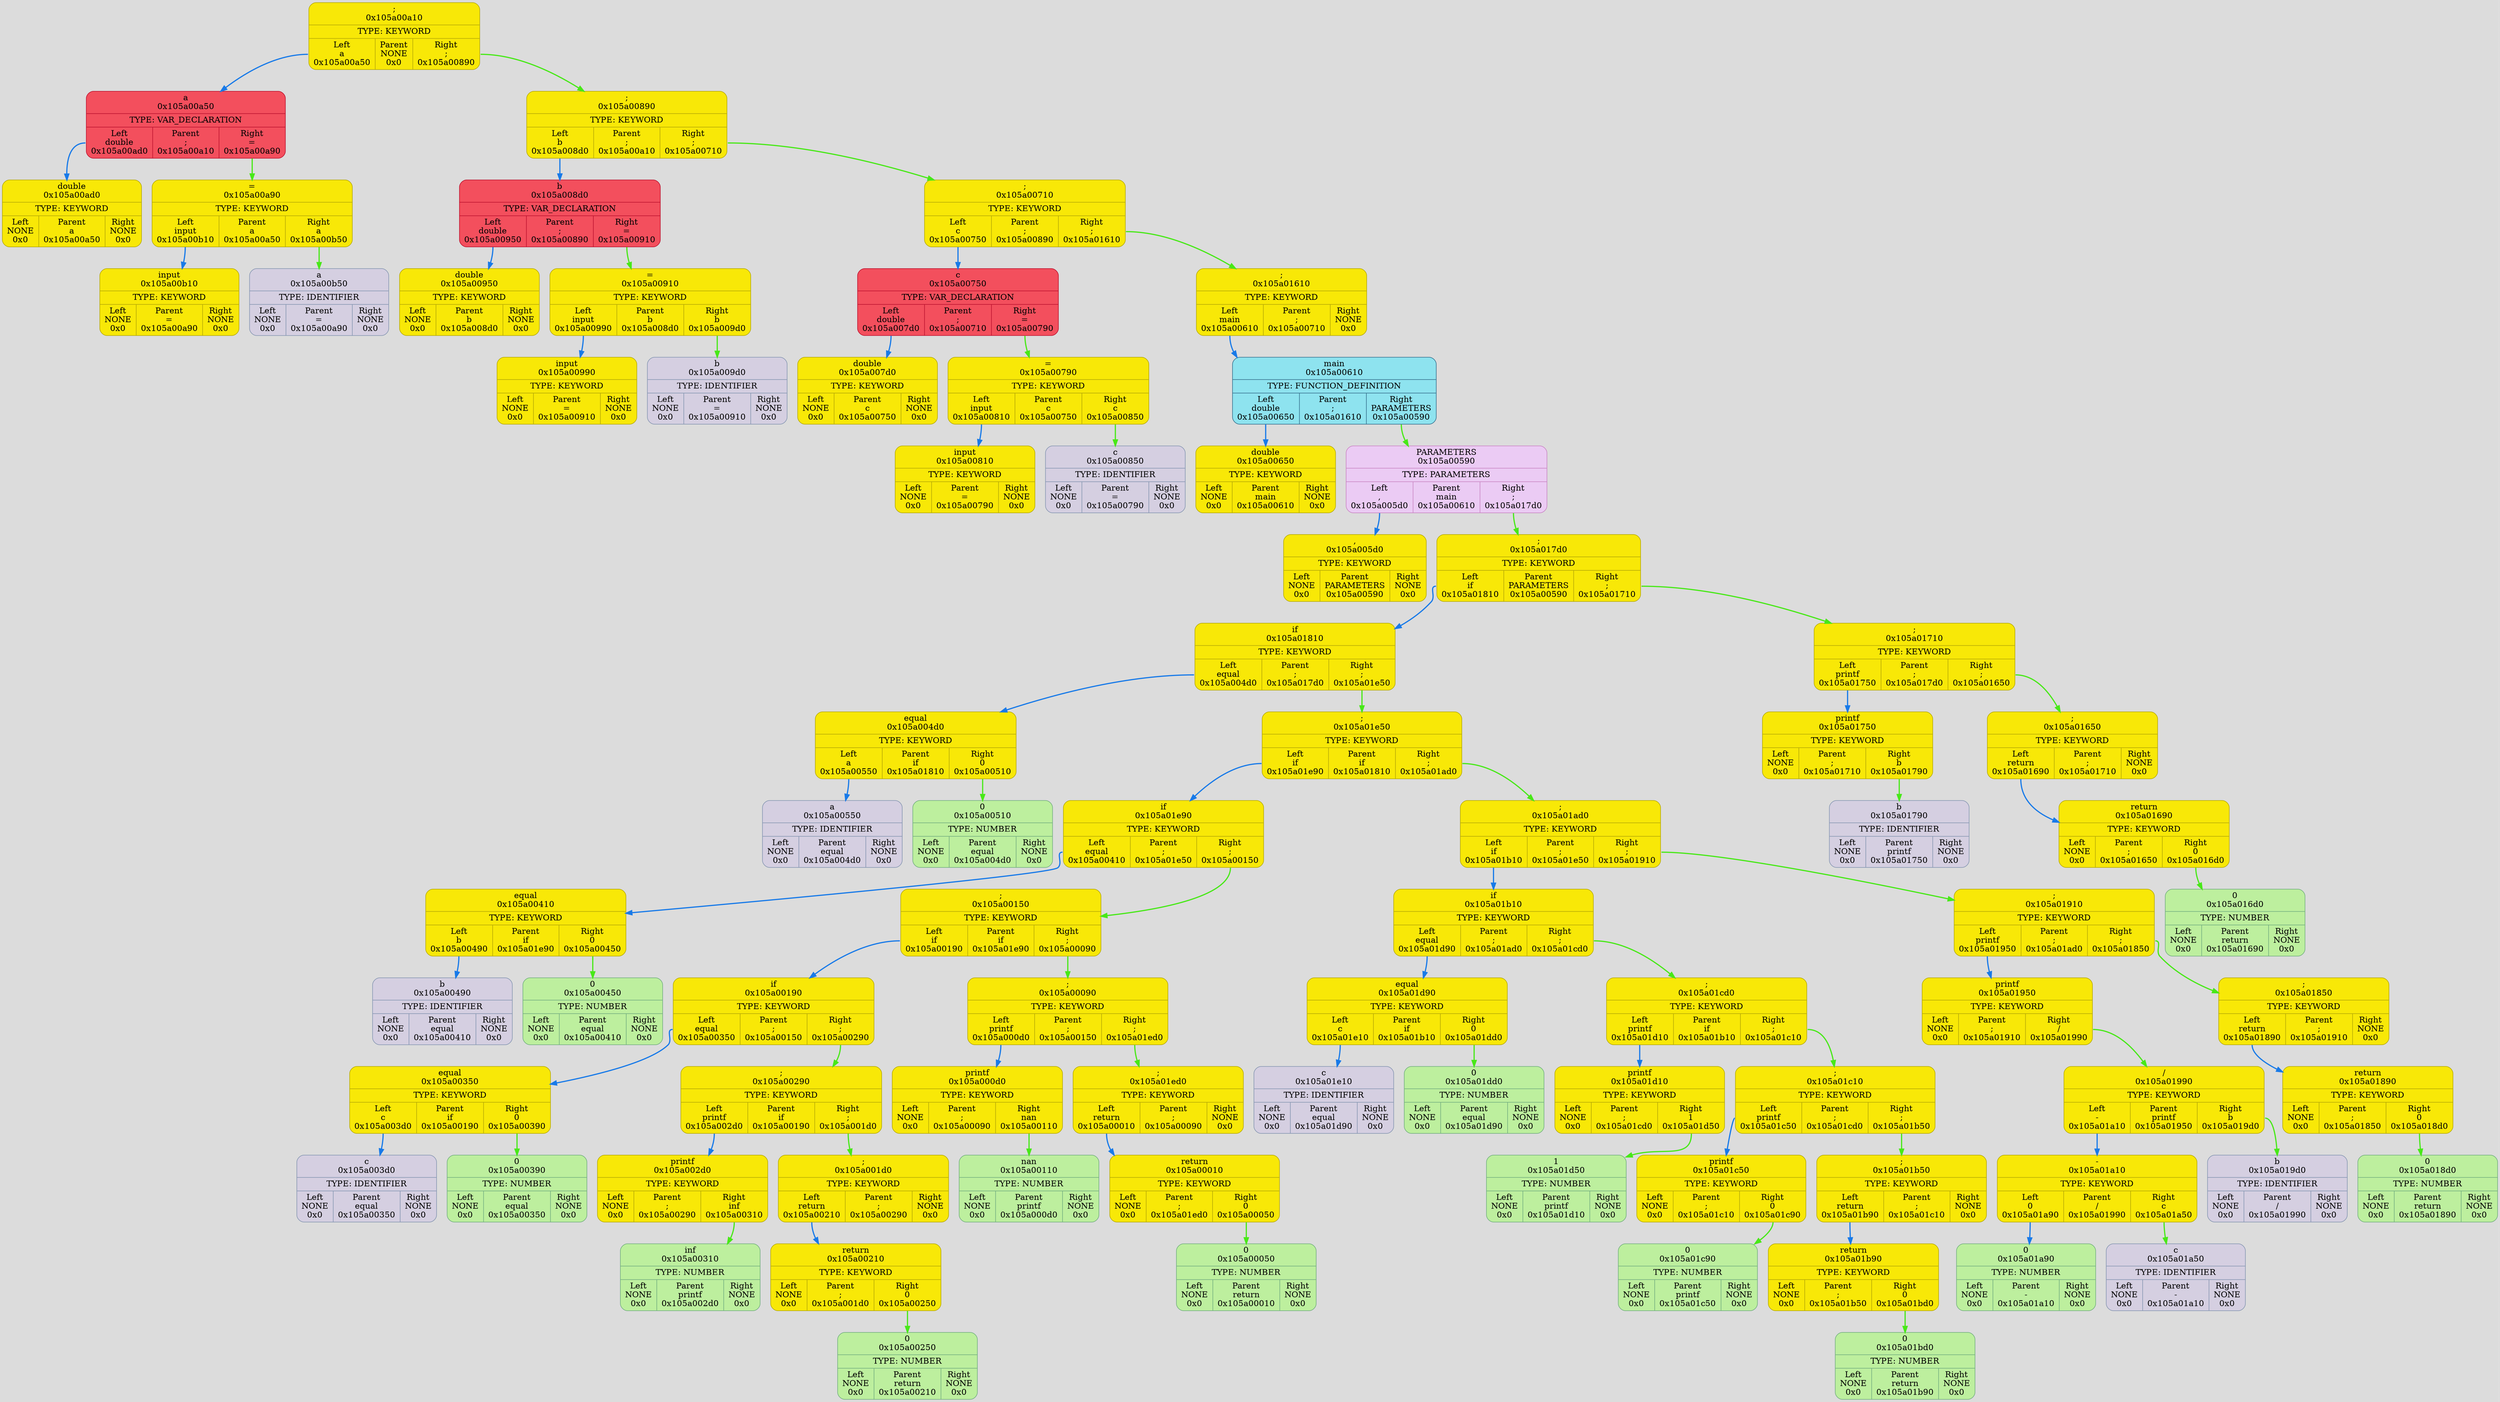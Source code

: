 digraph {
	fontname = "UbuntuMono";
	bgcolor = "#DCDCDC";

	node0x105a00a10 [ shape = Mrecord; style = filled; fillcolor = "#F8E807"; color = "#B6AA05"; fontcolor = "#000000"; label = " { ;\n0x105a00a10 | TYPE: KEYWORD| { <left> Left\na\n0x105a00a50 | Parent\nNONE\n0x0 | <right> Right\n;\n0x105a00890 } } "; ];
	node0x105a00a10:<left> -> node0x105a00a50 [ style = "bold"; color = "#187AE8"; label = ""; ];
	node0x105a00a50 [ shape = Mrecord; style = filled; fillcolor = "#F34F5D"; color = "#BD132F"; fontcolor = "#000000"; label = " { a\n0x105a00a50 | TYPE: VAR_DECLARATION| { <left> Left\ndouble\n0x105a00ad0 | Parent\n;\n0x105a00a10 | <right> Right\n=\n0x105a00a90 } } "; ];
	node0x105a00a50:<left> -> node0x105a00ad0 [ style = "bold"; color = "#187AE8"; label = ""; ];
	node0x105a00ad0 [ shape = Mrecord; style = filled; fillcolor = "#F8E807"; color = "#B6AA05"; fontcolor = "#000000"; label = " { double\n0x105a00ad0 | TYPE: KEYWORD| { <left> Left\nNONE\n0x0 | Parent\na\n0x105a00a50 | <right> Right\nNONE\n0x0 } } "; ];
	node0x105a00a90 [ shape = Mrecord; style = filled; fillcolor = "#F8E807"; color = "#B6AA05"; fontcolor = "#000000"; label = " { =\n0x105a00a90 | TYPE: KEYWORD| { <left> Left\ninput\n0x105a00b10 | Parent\na\n0x105a00a50 | <right> Right\na\n0x105a00b50 } } "; ];
	node0x105a00a90:<left> -> node0x105a00b10 [ style = "bold"; color = "#187AE8"; label = ""; ];
	node0x105a00b10 [ shape = Mrecord; style = filled; fillcolor = "#F8E807"; color = "#B6AA05"; fontcolor = "#000000"; label = " { input\n0x105a00b10 | TYPE: KEYWORD| { <left> Left\nNONE\n0x0 | Parent\n=\n0x105a00a90 | <right> Right\nNONE\n0x0 } } "; ];
	node0x105a00b50 [ shape = Mrecord; style = filled; fillcolor = "#D5CFE1"; color = "#8797b2"; fontcolor = "#000000"; label = " { a\n0x105a00b50 | TYPE: IDENTIFIER| { <left> Left\nNONE\n0x0 | Parent\n=\n0x105a00a90 | <right> Right\nNONE\n0x0 } } "; ];
	node0x105a00a90:<right> -> node0x105a00b50 [ style = "bold"; color = "#48E818"; label = ""; ];
	node0x105a00a50:<right> -> node0x105a00a90 [ style = "bold"; color = "#48E818"; label = ""; ];
	node0x105a00890 [ shape = Mrecord; style = filled; fillcolor = "#F8E807"; color = "#B6AA05"; fontcolor = "#000000"; label = " { ;\n0x105a00890 | TYPE: KEYWORD| { <left> Left\nb\n0x105a008d0 | Parent\n;\n0x105a00a10 | <right> Right\n;\n0x105a00710 } } "; ];
	node0x105a00890:<left> -> node0x105a008d0 [ style = "bold"; color = "#187AE8"; label = ""; ];
	node0x105a008d0 [ shape = Mrecord; style = filled; fillcolor = "#F34F5D"; color = "#BD132F"; fontcolor = "#000000"; label = " { b\n0x105a008d0 | TYPE: VAR_DECLARATION| { <left> Left\ndouble\n0x105a00950 | Parent\n;\n0x105a00890 | <right> Right\n=\n0x105a00910 } } "; ];
	node0x105a008d0:<left> -> node0x105a00950 [ style = "bold"; color = "#187AE8"; label = ""; ];
	node0x105a00950 [ shape = Mrecord; style = filled; fillcolor = "#F8E807"; color = "#B6AA05"; fontcolor = "#000000"; label = " { double\n0x105a00950 | TYPE: KEYWORD| { <left> Left\nNONE\n0x0 | Parent\nb\n0x105a008d0 | <right> Right\nNONE\n0x0 } } "; ];
	node0x105a00910 [ shape = Mrecord; style = filled; fillcolor = "#F8E807"; color = "#B6AA05"; fontcolor = "#000000"; label = " { =\n0x105a00910 | TYPE: KEYWORD| { <left> Left\ninput\n0x105a00990 | Parent\nb\n0x105a008d0 | <right> Right\nb\n0x105a009d0 } } "; ];
	node0x105a00910:<left> -> node0x105a00990 [ style = "bold"; color = "#187AE8"; label = ""; ];
	node0x105a00990 [ shape = Mrecord; style = filled; fillcolor = "#F8E807"; color = "#B6AA05"; fontcolor = "#000000"; label = " { input\n0x105a00990 | TYPE: KEYWORD| { <left> Left\nNONE\n0x0 | Parent\n=\n0x105a00910 | <right> Right\nNONE\n0x0 } } "; ];
	node0x105a009d0 [ shape = Mrecord; style = filled; fillcolor = "#D5CFE1"; color = "#8797b2"; fontcolor = "#000000"; label = " { b\n0x105a009d0 | TYPE: IDENTIFIER| { <left> Left\nNONE\n0x0 | Parent\n=\n0x105a00910 | <right> Right\nNONE\n0x0 } } "; ];
	node0x105a00910:<right> -> node0x105a009d0 [ style = "bold"; color = "#48E818"; label = ""; ];
	node0x105a008d0:<right> -> node0x105a00910 [ style = "bold"; color = "#48E818"; label = ""; ];
	node0x105a00710 [ shape = Mrecord; style = filled; fillcolor = "#F8E807"; color = "#B6AA05"; fontcolor = "#000000"; label = " { ;\n0x105a00710 | TYPE: KEYWORD| { <left> Left\nc\n0x105a00750 | Parent\n;\n0x105a00890 | <right> Right\n;\n0x105a01610 } } "; ];
	node0x105a00710:<left> -> node0x105a00750 [ style = "bold"; color = "#187AE8"; label = ""; ];
	node0x105a00750 [ shape = Mrecord; style = filled; fillcolor = "#F34F5D"; color = "#BD132F"; fontcolor = "#000000"; label = " { c\n0x105a00750 | TYPE: VAR_DECLARATION| { <left> Left\ndouble\n0x105a007d0 | Parent\n;\n0x105a00710 | <right> Right\n=\n0x105a00790 } } "; ];
	node0x105a00750:<left> -> node0x105a007d0 [ style = "bold"; color = "#187AE8"; label = ""; ];
	node0x105a007d0 [ shape = Mrecord; style = filled; fillcolor = "#F8E807"; color = "#B6AA05"; fontcolor = "#000000"; label = " { double\n0x105a007d0 | TYPE: KEYWORD| { <left> Left\nNONE\n0x0 | Parent\nc\n0x105a00750 | <right> Right\nNONE\n0x0 } } "; ];
	node0x105a00790 [ shape = Mrecord; style = filled; fillcolor = "#F8E807"; color = "#B6AA05"; fontcolor = "#000000"; label = " { =\n0x105a00790 | TYPE: KEYWORD| { <left> Left\ninput\n0x105a00810 | Parent\nc\n0x105a00750 | <right> Right\nc\n0x105a00850 } } "; ];
	node0x105a00790:<left> -> node0x105a00810 [ style = "bold"; color = "#187AE8"; label = ""; ];
	node0x105a00810 [ shape = Mrecord; style = filled; fillcolor = "#F8E807"; color = "#B6AA05"; fontcolor = "#000000"; label = " { input\n0x105a00810 | TYPE: KEYWORD| { <left> Left\nNONE\n0x0 | Parent\n=\n0x105a00790 | <right> Right\nNONE\n0x0 } } "; ];
	node0x105a00850 [ shape = Mrecord; style = filled; fillcolor = "#D5CFE1"; color = "#8797b2"; fontcolor = "#000000"; label = " { c\n0x105a00850 | TYPE: IDENTIFIER| { <left> Left\nNONE\n0x0 | Parent\n=\n0x105a00790 | <right> Right\nNONE\n0x0 } } "; ];
	node0x105a00790:<right> -> node0x105a00850 [ style = "bold"; color = "#48E818"; label = ""; ];
	node0x105a00750:<right> -> node0x105a00790 [ style = "bold"; color = "#48E818"; label = ""; ];
	node0x105a01610 [ shape = Mrecord; style = filled; fillcolor = "#F8E807"; color = "#B6AA05"; fontcolor = "#000000"; label = " { ;\n0x105a01610 | TYPE: KEYWORD| { <left> Left\nmain\n0x105a00610 | Parent\n;\n0x105a00710 | <right> Right\nNONE\n0x0 } } "; ];
	node0x105a01610:<left> -> node0x105a00610 [ style = "bold"; color = "#187AE8"; label = ""; ];
	node0x105a00610 [ shape = Mrecord; style = filled; fillcolor = "#8EE3EF"; color = "#37718E"; fontcolor = "#000000"; label = " { main\n0x105a00610 | TYPE: FUNCTION_DEFINITION| { <left> Left\ndouble\n0x105a00650 | Parent\n;\n0x105a01610 | <right> Right\nPARAMETERS\n0x105a00590 } } "; ];
	node0x105a00610:<left> -> node0x105a00650 [ style = "bold"; color = "#187AE8"; label = ""; ];
	node0x105a00650 [ shape = Mrecord; style = filled; fillcolor = "#F8E807"; color = "#B6AA05"; fontcolor = "#000000"; label = " { double\n0x105a00650 | TYPE: KEYWORD| { <left> Left\nNONE\n0x0 | Parent\nmain\n0x105a00610 | <right> Right\nNONE\n0x0 } } "; ];
	node0x105a00590 [ shape = Mrecord; style = filled; fillcolor = "#EBCBF4"; color = "#C986C3"; fontcolor = "#000000"; label = " { PARAMETERS\n0x105a00590 | TYPE: PARAMETERS| { <left> Left\n,\n0x105a005d0 | Parent\nmain\n0x105a00610 | <right> Right\n;\n0x105a017d0 } } "; ];
	node0x105a00590:<left> -> node0x105a005d0 [ style = "bold"; color = "#187AE8"; label = ""; ];
	node0x105a005d0 [ shape = Mrecord; style = filled; fillcolor = "#F8E807"; color = "#B6AA05"; fontcolor = "#000000"; label = " { ,\n0x105a005d0 | TYPE: KEYWORD| { <left> Left\nNONE\n0x0 | Parent\nPARAMETERS\n0x105a00590 | <right> Right\nNONE\n0x0 } } "; ];
	node0x105a017d0 [ shape = Mrecord; style = filled; fillcolor = "#F8E807"; color = "#B6AA05"; fontcolor = "#000000"; label = " { ;\n0x105a017d0 | TYPE: KEYWORD| { <left> Left\nif\n0x105a01810 | Parent\nPARAMETERS\n0x105a00590 | <right> Right\n;\n0x105a01710 } } "; ];
	node0x105a017d0:<left> -> node0x105a01810 [ style = "bold"; color = "#187AE8"; label = ""; ];
	node0x105a01810 [ shape = Mrecord; style = filled; fillcolor = "#F8E807"; color = "#B6AA05"; fontcolor = "#000000"; label = " { if\n0x105a01810 | TYPE: KEYWORD| { <left> Left\nequal\n0x105a004d0 | Parent\n;\n0x105a017d0 | <right> Right\n;\n0x105a01e50 } } "; ];
	node0x105a01810:<left> -> node0x105a004d0 [ style = "bold"; color = "#187AE8"; label = ""; ];
	node0x105a004d0 [ shape = Mrecord; style = filled; fillcolor = "#F8E807"; color = "#B6AA05"; fontcolor = "#000000"; label = " { equal\n0x105a004d0 | TYPE: KEYWORD| { <left> Left\na\n0x105a00550 | Parent\nif\n0x105a01810 | <right> Right\n0\n0x105a00510 } } "; ];
	node0x105a004d0:<left> -> node0x105a00550 [ style = "bold"; color = "#187AE8"; label = ""; ];
	node0x105a00550 [ shape = Mrecord; style = filled; fillcolor = "#D5CFE1"; color = "#8797b2"; fontcolor = "#000000"; label = " { a\n0x105a00550 | TYPE: IDENTIFIER| { <left> Left\nNONE\n0x0 | Parent\nequal\n0x105a004d0 | <right> Right\nNONE\n0x0 } } "; ];
	node0x105a00510 [ shape = Mrecord; style = filled; fillcolor = "#BDEF9E"; color = "#74AF80"; fontcolor = "#000000"; label = " { 0\n0x105a00510 | TYPE: NUMBER| { <left> Left\nNONE\n0x0 | Parent\nequal\n0x105a004d0 | <right> Right\nNONE\n0x0 } } "; ];
	node0x105a004d0:<right> -> node0x105a00510 [ style = "bold"; color = "#48E818"; label = ""; ];
	node0x105a01e50 [ shape = Mrecord; style = filled; fillcolor = "#F8E807"; color = "#B6AA05"; fontcolor = "#000000"; label = " { ;\n0x105a01e50 | TYPE: KEYWORD| { <left> Left\nif\n0x105a01e90 | Parent\nif\n0x105a01810 | <right> Right\n;\n0x105a01ad0 } } "; ];
	node0x105a01e50:<left> -> node0x105a01e90 [ style = "bold"; color = "#187AE8"; label = ""; ];
	node0x105a01e90 [ shape = Mrecord; style = filled; fillcolor = "#F8E807"; color = "#B6AA05"; fontcolor = "#000000"; label = " { if\n0x105a01e90 | TYPE: KEYWORD| { <left> Left\nequal\n0x105a00410 | Parent\n;\n0x105a01e50 | <right> Right\n;\n0x105a00150 } } "; ];
	node0x105a01e90:<left> -> node0x105a00410 [ style = "bold"; color = "#187AE8"; label = ""; ];
	node0x105a00410 [ shape = Mrecord; style = filled; fillcolor = "#F8E807"; color = "#B6AA05"; fontcolor = "#000000"; label = " { equal\n0x105a00410 | TYPE: KEYWORD| { <left> Left\nb\n0x105a00490 | Parent\nif\n0x105a01e90 | <right> Right\n0\n0x105a00450 } } "; ];
	node0x105a00410:<left> -> node0x105a00490 [ style = "bold"; color = "#187AE8"; label = ""; ];
	node0x105a00490 [ shape = Mrecord; style = filled; fillcolor = "#D5CFE1"; color = "#8797b2"; fontcolor = "#000000"; label = " { b\n0x105a00490 | TYPE: IDENTIFIER| { <left> Left\nNONE\n0x0 | Parent\nequal\n0x105a00410 | <right> Right\nNONE\n0x0 } } "; ];
	node0x105a00450 [ shape = Mrecord; style = filled; fillcolor = "#BDEF9E"; color = "#74AF80"; fontcolor = "#000000"; label = " { 0\n0x105a00450 | TYPE: NUMBER| { <left> Left\nNONE\n0x0 | Parent\nequal\n0x105a00410 | <right> Right\nNONE\n0x0 } } "; ];
	node0x105a00410:<right> -> node0x105a00450 [ style = "bold"; color = "#48E818"; label = ""; ];
	node0x105a00150 [ shape = Mrecord; style = filled; fillcolor = "#F8E807"; color = "#B6AA05"; fontcolor = "#000000"; label = " { ;\n0x105a00150 | TYPE: KEYWORD| { <left> Left\nif\n0x105a00190 | Parent\nif\n0x105a01e90 | <right> Right\n;\n0x105a00090 } } "; ];
	node0x105a00150:<left> -> node0x105a00190 [ style = "bold"; color = "#187AE8"; label = ""; ];
	node0x105a00190 [ shape = Mrecord; style = filled; fillcolor = "#F8E807"; color = "#B6AA05"; fontcolor = "#000000"; label = " { if\n0x105a00190 | TYPE: KEYWORD| { <left> Left\nequal\n0x105a00350 | Parent\n;\n0x105a00150 | <right> Right\n;\n0x105a00290 } } "; ];
	node0x105a00190:<left> -> node0x105a00350 [ style = "bold"; color = "#187AE8"; label = ""; ];
	node0x105a00350 [ shape = Mrecord; style = filled; fillcolor = "#F8E807"; color = "#B6AA05"; fontcolor = "#000000"; label = " { equal\n0x105a00350 | TYPE: KEYWORD| { <left> Left\nc\n0x105a003d0 | Parent\nif\n0x105a00190 | <right> Right\n0\n0x105a00390 } } "; ];
	node0x105a00350:<left> -> node0x105a003d0 [ style = "bold"; color = "#187AE8"; label = ""; ];
	node0x105a003d0 [ shape = Mrecord; style = filled; fillcolor = "#D5CFE1"; color = "#8797b2"; fontcolor = "#000000"; label = " { c\n0x105a003d0 | TYPE: IDENTIFIER| { <left> Left\nNONE\n0x0 | Parent\nequal\n0x105a00350 | <right> Right\nNONE\n0x0 } } "; ];
	node0x105a00390 [ shape = Mrecord; style = filled; fillcolor = "#BDEF9E"; color = "#74AF80"; fontcolor = "#000000"; label = " { 0\n0x105a00390 | TYPE: NUMBER| { <left> Left\nNONE\n0x0 | Parent\nequal\n0x105a00350 | <right> Right\nNONE\n0x0 } } "; ];
	node0x105a00350:<right> -> node0x105a00390 [ style = "bold"; color = "#48E818"; label = ""; ];
	node0x105a00290 [ shape = Mrecord; style = filled; fillcolor = "#F8E807"; color = "#B6AA05"; fontcolor = "#000000"; label = " { ;\n0x105a00290 | TYPE: KEYWORD| { <left> Left\nprintf\n0x105a002d0 | Parent\nif\n0x105a00190 | <right> Right\n;\n0x105a001d0 } } "; ];
	node0x105a00290:<left> -> node0x105a002d0 [ style = "bold"; color = "#187AE8"; label = ""; ];
	node0x105a002d0 [ shape = Mrecord; style = filled; fillcolor = "#F8E807"; color = "#B6AA05"; fontcolor = "#000000"; label = " { printf\n0x105a002d0 | TYPE: KEYWORD| { <left> Left\nNONE\n0x0 | Parent\n;\n0x105a00290 | <right> Right\ninf\n0x105a00310 } } "; ];
	node0x105a00310 [ shape = Mrecord; style = filled; fillcolor = "#BDEF9E"; color = "#74AF80"; fontcolor = "#000000"; label = " { inf\n0x105a00310 | TYPE: NUMBER| { <left> Left\nNONE\n0x0 | Parent\nprintf\n0x105a002d0 | <right> Right\nNONE\n0x0 } } "; ];
	node0x105a002d0:<right> -> node0x105a00310 [ style = "bold"; color = "#48E818"; label = ""; ];
	node0x105a001d0 [ shape = Mrecord; style = filled; fillcolor = "#F8E807"; color = "#B6AA05"; fontcolor = "#000000"; label = " { ;\n0x105a001d0 | TYPE: KEYWORD| { <left> Left\nreturn\n0x105a00210 | Parent\n;\n0x105a00290 | <right> Right\nNONE\n0x0 } } "; ];
	node0x105a001d0:<left> -> node0x105a00210 [ style = "bold"; color = "#187AE8"; label = ""; ];
	node0x105a00210 [ shape = Mrecord; style = filled; fillcolor = "#F8E807"; color = "#B6AA05"; fontcolor = "#000000"; label = " { return\n0x105a00210 | TYPE: KEYWORD| { <left> Left\nNONE\n0x0 | Parent\n;\n0x105a001d0 | <right> Right\n0\n0x105a00250 } } "; ];
	node0x105a00250 [ shape = Mrecord; style = filled; fillcolor = "#BDEF9E"; color = "#74AF80"; fontcolor = "#000000"; label = " { 0\n0x105a00250 | TYPE: NUMBER| { <left> Left\nNONE\n0x0 | Parent\nreturn\n0x105a00210 | <right> Right\nNONE\n0x0 } } "; ];
	node0x105a00210:<right> -> node0x105a00250 [ style = "bold"; color = "#48E818"; label = ""; ];
	node0x105a00290:<right> -> node0x105a001d0 [ style = "bold"; color = "#48E818"; label = ""; ];
	node0x105a00190:<right> -> node0x105a00290 [ style = "bold"; color = "#48E818"; label = ""; ];
	node0x105a00090 [ shape = Mrecord; style = filled; fillcolor = "#F8E807"; color = "#B6AA05"; fontcolor = "#000000"; label = " { ;\n0x105a00090 | TYPE: KEYWORD| { <left> Left\nprintf\n0x105a000d0 | Parent\n;\n0x105a00150 | <right> Right\n;\n0x105a01ed0 } } "; ];
	node0x105a00090:<left> -> node0x105a000d0 [ style = "bold"; color = "#187AE8"; label = ""; ];
	node0x105a000d0 [ shape = Mrecord; style = filled; fillcolor = "#F8E807"; color = "#B6AA05"; fontcolor = "#000000"; label = " { printf\n0x105a000d0 | TYPE: KEYWORD| { <left> Left\nNONE\n0x0 | Parent\n;\n0x105a00090 | <right> Right\nnan\n0x105a00110 } } "; ];
	node0x105a00110 [ shape = Mrecord; style = filled; fillcolor = "#BDEF9E"; color = "#74AF80"; fontcolor = "#000000"; label = " { nan\n0x105a00110 | TYPE: NUMBER| { <left> Left\nNONE\n0x0 | Parent\nprintf\n0x105a000d0 | <right> Right\nNONE\n0x0 } } "; ];
	node0x105a000d0:<right> -> node0x105a00110 [ style = "bold"; color = "#48E818"; label = ""; ];
	node0x105a01ed0 [ shape = Mrecord; style = filled; fillcolor = "#F8E807"; color = "#B6AA05"; fontcolor = "#000000"; label = " { ;\n0x105a01ed0 | TYPE: KEYWORD| { <left> Left\nreturn\n0x105a00010 | Parent\n;\n0x105a00090 | <right> Right\nNONE\n0x0 } } "; ];
	node0x105a01ed0:<left> -> node0x105a00010 [ style = "bold"; color = "#187AE8"; label = ""; ];
	node0x105a00010 [ shape = Mrecord; style = filled; fillcolor = "#F8E807"; color = "#B6AA05"; fontcolor = "#000000"; label = " { return\n0x105a00010 | TYPE: KEYWORD| { <left> Left\nNONE\n0x0 | Parent\n;\n0x105a01ed0 | <right> Right\n0\n0x105a00050 } } "; ];
	node0x105a00050 [ shape = Mrecord; style = filled; fillcolor = "#BDEF9E"; color = "#74AF80"; fontcolor = "#000000"; label = " { 0\n0x105a00050 | TYPE: NUMBER| { <left> Left\nNONE\n0x0 | Parent\nreturn\n0x105a00010 | <right> Right\nNONE\n0x0 } } "; ];
	node0x105a00010:<right> -> node0x105a00050 [ style = "bold"; color = "#48E818"; label = ""; ];
	node0x105a00090:<right> -> node0x105a01ed0 [ style = "bold"; color = "#48E818"; label = ""; ];
	node0x105a00150:<right> -> node0x105a00090 [ style = "bold"; color = "#48E818"; label = ""; ];
	node0x105a01e90:<right> -> node0x105a00150 [ style = "bold"; color = "#48E818"; label = ""; ];
	node0x105a01ad0 [ shape = Mrecord; style = filled; fillcolor = "#F8E807"; color = "#B6AA05"; fontcolor = "#000000"; label = " { ;\n0x105a01ad0 | TYPE: KEYWORD| { <left> Left\nif\n0x105a01b10 | Parent\n;\n0x105a01e50 | <right> Right\n;\n0x105a01910 } } "; ];
	node0x105a01ad0:<left> -> node0x105a01b10 [ style = "bold"; color = "#187AE8"; label = ""; ];
	node0x105a01b10 [ shape = Mrecord; style = filled; fillcolor = "#F8E807"; color = "#B6AA05"; fontcolor = "#000000"; label = " { if\n0x105a01b10 | TYPE: KEYWORD| { <left> Left\nequal\n0x105a01d90 | Parent\n;\n0x105a01ad0 | <right> Right\n;\n0x105a01cd0 } } "; ];
	node0x105a01b10:<left> -> node0x105a01d90 [ style = "bold"; color = "#187AE8"; label = ""; ];
	node0x105a01d90 [ shape = Mrecord; style = filled; fillcolor = "#F8E807"; color = "#B6AA05"; fontcolor = "#000000"; label = " { equal\n0x105a01d90 | TYPE: KEYWORD| { <left> Left\nc\n0x105a01e10 | Parent\nif\n0x105a01b10 | <right> Right\n0\n0x105a01dd0 } } "; ];
	node0x105a01d90:<left> -> node0x105a01e10 [ style = "bold"; color = "#187AE8"; label = ""; ];
	node0x105a01e10 [ shape = Mrecord; style = filled; fillcolor = "#D5CFE1"; color = "#8797b2"; fontcolor = "#000000"; label = " { c\n0x105a01e10 | TYPE: IDENTIFIER| { <left> Left\nNONE\n0x0 | Parent\nequal\n0x105a01d90 | <right> Right\nNONE\n0x0 } } "; ];
	node0x105a01dd0 [ shape = Mrecord; style = filled; fillcolor = "#BDEF9E"; color = "#74AF80"; fontcolor = "#000000"; label = " { 0\n0x105a01dd0 | TYPE: NUMBER| { <left> Left\nNONE\n0x0 | Parent\nequal\n0x105a01d90 | <right> Right\nNONE\n0x0 } } "; ];
	node0x105a01d90:<right> -> node0x105a01dd0 [ style = "bold"; color = "#48E818"; label = ""; ];
	node0x105a01cd0 [ shape = Mrecord; style = filled; fillcolor = "#F8E807"; color = "#B6AA05"; fontcolor = "#000000"; label = " { ;\n0x105a01cd0 | TYPE: KEYWORD| { <left> Left\nprintf\n0x105a01d10 | Parent\nif\n0x105a01b10 | <right> Right\n;\n0x105a01c10 } } "; ];
	node0x105a01cd0:<left> -> node0x105a01d10 [ style = "bold"; color = "#187AE8"; label = ""; ];
	node0x105a01d10 [ shape = Mrecord; style = filled; fillcolor = "#F8E807"; color = "#B6AA05"; fontcolor = "#000000"; label = " { printf\n0x105a01d10 | TYPE: KEYWORD| { <left> Left\nNONE\n0x0 | Parent\n;\n0x105a01cd0 | <right> Right\n1\n0x105a01d50 } } "; ];
	node0x105a01d50 [ shape = Mrecord; style = filled; fillcolor = "#BDEF9E"; color = "#74AF80"; fontcolor = "#000000"; label = " { 1\n0x105a01d50 | TYPE: NUMBER| { <left> Left\nNONE\n0x0 | Parent\nprintf\n0x105a01d10 | <right> Right\nNONE\n0x0 } } "; ];
	node0x105a01d10:<right> -> node0x105a01d50 [ style = "bold"; color = "#48E818"; label = ""; ];
	node0x105a01c10 [ shape = Mrecord; style = filled; fillcolor = "#F8E807"; color = "#B6AA05"; fontcolor = "#000000"; label = " { ;\n0x105a01c10 | TYPE: KEYWORD| { <left> Left\nprintf\n0x105a01c50 | Parent\n;\n0x105a01cd0 | <right> Right\n;\n0x105a01b50 } } "; ];
	node0x105a01c10:<left> -> node0x105a01c50 [ style = "bold"; color = "#187AE8"; label = ""; ];
	node0x105a01c50 [ shape = Mrecord; style = filled; fillcolor = "#F8E807"; color = "#B6AA05"; fontcolor = "#000000"; label = " { printf\n0x105a01c50 | TYPE: KEYWORD| { <left> Left\nNONE\n0x0 | Parent\n;\n0x105a01c10 | <right> Right\n0\n0x105a01c90 } } "; ];
	node0x105a01c90 [ shape = Mrecord; style = filled; fillcolor = "#BDEF9E"; color = "#74AF80"; fontcolor = "#000000"; label = " { 0\n0x105a01c90 | TYPE: NUMBER| { <left> Left\nNONE\n0x0 | Parent\nprintf\n0x105a01c50 | <right> Right\nNONE\n0x0 } } "; ];
	node0x105a01c50:<right> -> node0x105a01c90 [ style = "bold"; color = "#48E818"; label = ""; ];
	node0x105a01b50 [ shape = Mrecord; style = filled; fillcolor = "#F8E807"; color = "#B6AA05"; fontcolor = "#000000"; label = " { ;\n0x105a01b50 | TYPE: KEYWORD| { <left> Left\nreturn\n0x105a01b90 | Parent\n;\n0x105a01c10 | <right> Right\nNONE\n0x0 } } "; ];
	node0x105a01b50:<left> -> node0x105a01b90 [ style = "bold"; color = "#187AE8"; label = ""; ];
	node0x105a01b90 [ shape = Mrecord; style = filled; fillcolor = "#F8E807"; color = "#B6AA05"; fontcolor = "#000000"; label = " { return\n0x105a01b90 | TYPE: KEYWORD| { <left> Left\nNONE\n0x0 | Parent\n;\n0x105a01b50 | <right> Right\n0\n0x105a01bd0 } } "; ];
	node0x105a01bd0 [ shape = Mrecord; style = filled; fillcolor = "#BDEF9E"; color = "#74AF80"; fontcolor = "#000000"; label = " { 0\n0x105a01bd0 | TYPE: NUMBER| { <left> Left\nNONE\n0x0 | Parent\nreturn\n0x105a01b90 | <right> Right\nNONE\n0x0 } } "; ];
	node0x105a01b90:<right> -> node0x105a01bd0 [ style = "bold"; color = "#48E818"; label = ""; ];
	node0x105a01c10:<right> -> node0x105a01b50 [ style = "bold"; color = "#48E818"; label = ""; ];
	node0x105a01cd0:<right> -> node0x105a01c10 [ style = "bold"; color = "#48E818"; label = ""; ];
	node0x105a01b10:<right> -> node0x105a01cd0 [ style = "bold"; color = "#48E818"; label = ""; ];
	node0x105a01910 [ shape = Mrecord; style = filled; fillcolor = "#F8E807"; color = "#B6AA05"; fontcolor = "#000000"; label = " { ;\n0x105a01910 | TYPE: KEYWORD| { <left> Left\nprintf\n0x105a01950 | Parent\n;\n0x105a01ad0 | <right> Right\n;\n0x105a01850 } } "; ];
	node0x105a01910:<left> -> node0x105a01950 [ style = "bold"; color = "#187AE8"; label = ""; ];
	node0x105a01950 [ shape = Mrecord; style = filled; fillcolor = "#F8E807"; color = "#B6AA05"; fontcolor = "#000000"; label = " { printf\n0x105a01950 | TYPE: KEYWORD| { <left> Left\nNONE\n0x0 | Parent\n;\n0x105a01910 | <right> Right\n/\n0x105a01990 } } "; ];
	node0x105a01990 [ shape = Mrecord; style = filled; fillcolor = "#F8E807"; color = "#B6AA05"; fontcolor = "#000000"; label = " { /\n0x105a01990 | TYPE: KEYWORD| { <left> Left\n-\n0x105a01a10 | Parent\nprintf\n0x105a01950 | <right> Right\nb\n0x105a019d0 } } "; ];
	node0x105a01990:<left> -> node0x105a01a10 [ style = "bold"; color = "#187AE8"; label = ""; ];
	node0x105a01a10 [ shape = Mrecord; style = filled; fillcolor = "#F8E807"; color = "#B6AA05"; fontcolor = "#000000"; label = " { -\n0x105a01a10 | TYPE: KEYWORD| { <left> Left\n0\n0x105a01a90 | Parent\n/\n0x105a01990 | <right> Right\nc\n0x105a01a50 } } "; ];
	node0x105a01a10:<left> -> node0x105a01a90 [ style = "bold"; color = "#187AE8"; label = ""; ];
	node0x105a01a90 [ shape = Mrecord; style = filled; fillcolor = "#BDEF9E"; color = "#74AF80"; fontcolor = "#000000"; label = " { 0\n0x105a01a90 | TYPE: NUMBER| { <left> Left\nNONE\n0x0 | Parent\n-\n0x105a01a10 | <right> Right\nNONE\n0x0 } } "; ];
	node0x105a01a50 [ shape = Mrecord; style = filled; fillcolor = "#D5CFE1"; color = "#8797b2"; fontcolor = "#000000"; label = " { c\n0x105a01a50 | TYPE: IDENTIFIER| { <left> Left\nNONE\n0x0 | Parent\n-\n0x105a01a10 | <right> Right\nNONE\n0x0 } } "; ];
	node0x105a01a10:<right> -> node0x105a01a50 [ style = "bold"; color = "#48E818"; label = ""; ];
	node0x105a019d0 [ shape = Mrecord; style = filled; fillcolor = "#D5CFE1"; color = "#8797b2"; fontcolor = "#000000"; label = " { b\n0x105a019d0 | TYPE: IDENTIFIER| { <left> Left\nNONE\n0x0 | Parent\n/\n0x105a01990 | <right> Right\nNONE\n0x0 } } "; ];
	node0x105a01990:<right> -> node0x105a019d0 [ style = "bold"; color = "#48E818"; label = ""; ];
	node0x105a01950:<right> -> node0x105a01990 [ style = "bold"; color = "#48E818"; label = ""; ];
	node0x105a01850 [ shape = Mrecord; style = filled; fillcolor = "#F8E807"; color = "#B6AA05"; fontcolor = "#000000"; label = " { ;\n0x105a01850 | TYPE: KEYWORD| { <left> Left\nreturn\n0x105a01890 | Parent\n;\n0x105a01910 | <right> Right\nNONE\n0x0 } } "; ];
	node0x105a01850:<left> -> node0x105a01890 [ style = "bold"; color = "#187AE8"; label = ""; ];
	node0x105a01890 [ shape = Mrecord; style = filled; fillcolor = "#F8E807"; color = "#B6AA05"; fontcolor = "#000000"; label = " { return\n0x105a01890 | TYPE: KEYWORD| { <left> Left\nNONE\n0x0 | Parent\n;\n0x105a01850 | <right> Right\n0\n0x105a018d0 } } "; ];
	node0x105a018d0 [ shape = Mrecord; style = filled; fillcolor = "#BDEF9E"; color = "#74AF80"; fontcolor = "#000000"; label = " { 0\n0x105a018d0 | TYPE: NUMBER| { <left> Left\nNONE\n0x0 | Parent\nreturn\n0x105a01890 | <right> Right\nNONE\n0x0 } } "; ];
	node0x105a01890:<right> -> node0x105a018d0 [ style = "bold"; color = "#48E818"; label = ""; ];
	node0x105a01910:<right> -> node0x105a01850 [ style = "bold"; color = "#48E818"; label = ""; ];
	node0x105a01ad0:<right> -> node0x105a01910 [ style = "bold"; color = "#48E818"; label = ""; ];
	node0x105a01e50:<right> -> node0x105a01ad0 [ style = "bold"; color = "#48E818"; label = ""; ];
	node0x105a01810:<right> -> node0x105a01e50 [ style = "bold"; color = "#48E818"; label = ""; ];
	node0x105a01710 [ shape = Mrecord; style = filled; fillcolor = "#F8E807"; color = "#B6AA05"; fontcolor = "#000000"; label = " { ;\n0x105a01710 | TYPE: KEYWORD| { <left> Left\nprintf\n0x105a01750 | Parent\n;\n0x105a017d0 | <right> Right\n;\n0x105a01650 } } "; ];
	node0x105a01710:<left> -> node0x105a01750 [ style = "bold"; color = "#187AE8"; label = ""; ];
	node0x105a01750 [ shape = Mrecord; style = filled; fillcolor = "#F8E807"; color = "#B6AA05"; fontcolor = "#000000"; label = " { printf\n0x105a01750 | TYPE: KEYWORD| { <left> Left\nNONE\n0x0 | Parent\n;\n0x105a01710 | <right> Right\nb\n0x105a01790 } } "; ];
	node0x105a01790 [ shape = Mrecord; style = filled; fillcolor = "#D5CFE1"; color = "#8797b2"; fontcolor = "#000000"; label = " { b\n0x105a01790 | TYPE: IDENTIFIER| { <left> Left\nNONE\n0x0 | Parent\nprintf\n0x105a01750 | <right> Right\nNONE\n0x0 } } "; ];
	node0x105a01750:<right> -> node0x105a01790 [ style = "bold"; color = "#48E818"; label = ""; ];
	node0x105a01650 [ shape = Mrecord; style = filled; fillcolor = "#F8E807"; color = "#B6AA05"; fontcolor = "#000000"; label = " { ;\n0x105a01650 | TYPE: KEYWORD| { <left> Left\nreturn\n0x105a01690 | Parent\n;\n0x105a01710 | <right> Right\nNONE\n0x0 } } "; ];
	node0x105a01650:<left> -> node0x105a01690 [ style = "bold"; color = "#187AE8"; label = ""; ];
	node0x105a01690 [ shape = Mrecord; style = filled; fillcolor = "#F8E807"; color = "#B6AA05"; fontcolor = "#000000"; label = " { return\n0x105a01690 | TYPE: KEYWORD| { <left> Left\nNONE\n0x0 | Parent\n;\n0x105a01650 | <right> Right\n0\n0x105a016d0 } } "; ];
	node0x105a016d0 [ shape = Mrecord; style = filled; fillcolor = "#BDEF9E"; color = "#74AF80"; fontcolor = "#000000"; label = " { 0\n0x105a016d0 | TYPE: NUMBER| { <left> Left\nNONE\n0x0 | Parent\nreturn\n0x105a01690 | <right> Right\nNONE\n0x0 } } "; ];
	node0x105a01690:<right> -> node0x105a016d0 [ style = "bold"; color = "#48E818"; label = ""; ];
	node0x105a01710:<right> -> node0x105a01650 [ style = "bold"; color = "#48E818"; label = ""; ];
	node0x105a017d0:<right> -> node0x105a01710 [ style = "bold"; color = "#48E818"; label = ""; ];
	node0x105a00590:<right> -> node0x105a017d0 [ style = "bold"; color = "#48E818"; label = ""; ];
	node0x105a00610:<right> -> node0x105a00590 [ style = "bold"; color = "#48E818"; label = ""; ];
	node0x105a00710:<right> -> node0x105a01610 [ style = "bold"; color = "#48E818"; label = ""; ];
	node0x105a00890:<right> -> node0x105a00710 [ style = "bold"; color = "#48E818"; label = ""; ];
	node0x105a00a10:<right> -> node0x105a00890 [ style = "bold"; color = "#48E818"; label = ""; ];
}
